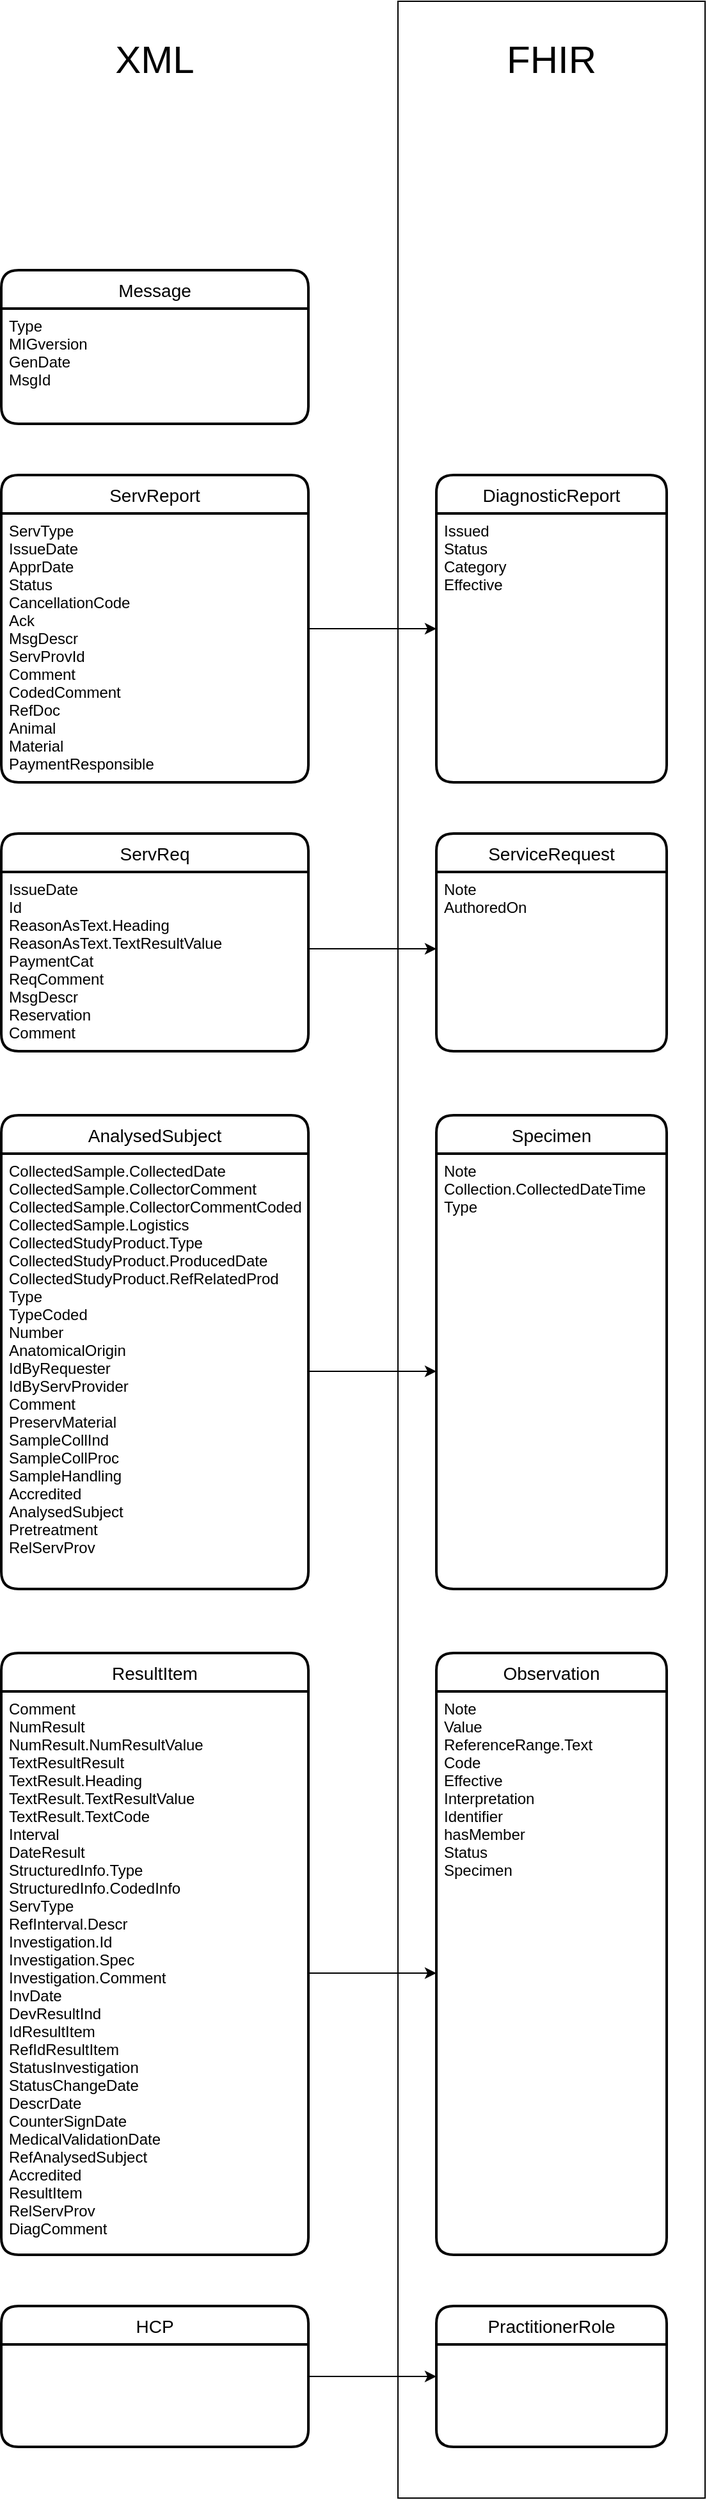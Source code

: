 <mxfile version="20.5.1" type="device"><diagram id="id2boLK0hMv_GEmuPS7W" name="Page-1"><mxGraphModel dx="1375" dy="954" grid="1" gridSize="10" guides="1" tooltips="1" connect="1" arrows="1" fold="1" page="1" pageScale="1" pageWidth="850" pageHeight="1100" math="0" shadow="0"><root><mxCell id="0"/><mxCell id="1" parent="0"/><mxCell id="UEgMSobcwQW55FtphJPj-35" value="" style="rounded=0;whiteSpace=wrap;html=1;fontSize=30;strokeWidth=1;" parent="1" vertex="1"><mxGeometry x="470" y="50" width="240" height="1950" as="geometry"/></mxCell><mxCell id="UEgMSobcwQW55FtphJPj-1" value="Message" style="swimlane;childLayout=stackLayout;horizontal=1;startSize=30;horizontalStack=0;rounded=1;fontSize=14;fontStyle=0;strokeWidth=2;resizeParent=0;resizeLast=1;shadow=0;dashed=0;align=center;" parent="1" vertex="1"><mxGeometry x="160" y="260" width="240" height="120" as="geometry"/></mxCell><mxCell id="UEgMSobcwQW55FtphJPj-2" value="Type&#10;MIGversion&#10;GenDate&#10;MsgId    " style="align=left;strokeColor=none;fillColor=none;spacingLeft=4;fontSize=12;verticalAlign=top;resizable=0;rotatable=0;part=1;" parent="UEgMSobcwQW55FtphJPj-1" vertex="1"><mxGeometry y="30" width="240" height="90" as="geometry"/></mxCell><mxCell id="UEgMSobcwQW55FtphJPj-3" value="ServReport" style="swimlane;childLayout=stackLayout;horizontal=1;startSize=30;horizontalStack=0;rounded=1;fontSize=14;fontStyle=0;strokeWidth=2;resizeParent=0;resizeLast=1;shadow=0;dashed=0;align=center;" parent="1" vertex="1"><mxGeometry x="160" y="420" width="240" height="240" as="geometry"/></mxCell><mxCell id="UEgMSobcwQW55FtphJPj-4" value="ServType&#10;IssueDate&#10;ApprDate&#10;Status&#10;CancellationCode&#10;Ack&#10;MsgDescr&#10;ServProvId&#10;Comment&#10;CodedComment&#10;RefDoc&#10;Animal&#10;Material&#10;PaymentResponsible" style="align=left;strokeColor=none;fillColor=none;spacingLeft=4;fontSize=12;verticalAlign=top;resizable=0;rotatable=0;part=1;" parent="UEgMSobcwQW55FtphJPj-3" vertex="1"><mxGeometry y="30" width="240" height="210" as="geometry"/></mxCell><mxCell id="UEgMSobcwQW55FtphJPj-5" value="DiagnosticReport" style="swimlane;childLayout=stackLayout;horizontal=1;startSize=30;horizontalStack=0;rounded=1;fontSize=14;fontStyle=0;strokeWidth=2;resizeParent=0;resizeLast=1;shadow=0;dashed=0;align=center;" parent="1" vertex="1"><mxGeometry x="500" y="420" width="180" height="240" as="geometry"/></mxCell><mxCell id="UEgMSobcwQW55FtphJPj-6" value="Issued&#10;Status&#10;Category&#10;Effective&#10;" style="align=left;strokeColor=none;fillColor=none;spacingLeft=4;fontSize=12;verticalAlign=top;resizable=0;rotatable=0;part=1;" parent="UEgMSobcwQW55FtphJPj-5" vertex="1"><mxGeometry y="30" width="180" height="210" as="geometry"/></mxCell><mxCell id="UEgMSobcwQW55FtphJPj-8" value="ServReq" style="swimlane;childLayout=stackLayout;horizontal=1;startSize=30;horizontalStack=0;rounded=1;fontSize=14;fontStyle=0;strokeWidth=2;resizeParent=0;resizeLast=1;shadow=0;dashed=0;align=center;" parent="1" vertex="1"><mxGeometry x="160" y="700" width="240" height="170" as="geometry"/></mxCell><mxCell id="UEgMSobcwQW55FtphJPj-9" value="IssueDate &#10;Id&#10;ReasonAsText.Heading &#10;ReasonAsText.TextResultValue &#10;PaymentCat &#10;ReqComment &#10;MsgDescr &#10;Reservation&#10;Comment " style="align=left;strokeColor=none;fillColor=none;spacingLeft=4;fontSize=12;verticalAlign=top;resizable=0;rotatable=0;part=1;" parent="UEgMSobcwQW55FtphJPj-8" vertex="1"><mxGeometry y="30" width="240" height="140" as="geometry"/></mxCell><mxCell id="UEgMSobcwQW55FtphJPj-12" value="ServiceRequest" style="swimlane;childLayout=stackLayout;horizontal=1;startSize=30;horizontalStack=0;rounded=1;fontSize=14;fontStyle=0;strokeWidth=2;resizeParent=0;resizeLast=1;shadow=0;dashed=0;align=center;" parent="1" vertex="1"><mxGeometry x="500" y="700" width="180" height="170" as="geometry"/></mxCell><mxCell id="UEgMSobcwQW55FtphJPj-13" value="Note&#10;AuthoredOn&#10;" style="align=left;strokeColor=none;fillColor=none;spacingLeft=4;fontSize=12;verticalAlign=top;resizable=0;rotatable=0;part=1;" parent="UEgMSobcwQW55FtphJPj-12" vertex="1"><mxGeometry y="30" width="180" height="140" as="geometry"/></mxCell><mxCell id="UEgMSobcwQW55FtphJPj-19" value="AnalysedSubject" style="swimlane;childLayout=stackLayout;horizontal=1;startSize=30;horizontalStack=0;rounded=1;fontSize=14;fontStyle=0;strokeWidth=2;resizeParent=0;resizeLast=1;shadow=0;dashed=0;align=center;" parent="1" vertex="1"><mxGeometry x="160" y="920" width="240" height="370" as="geometry"/></mxCell><mxCell id="UEgMSobcwQW55FtphJPj-20" value="CollectedSample.CollectedDate&#10;CollectedSample.CollectorComment&#10;CollectedSample.CollectorCommentCoded&#10;CollectedSample.Logistics&#10;CollectedStudyProduct.Type&#10;CollectedStudyProduct.ProducedDate&#10;CollectedStudyProduct.RefRelatedProd&#10;Type&#10;TypeCoded&#10;Number&#10;AnatomicalOrigin&#10;IdByRequester&#10;IdByServProvider&#10;Comment&#10;PreservMaterial&#10;SampleCollInd&#10;SampleCollProc&#10;SampleHandling&#10;Accredited&#10;AnalysedSubject&#10;Pretreatment&#10;RelServProv" style="align=left;strokeColor=none;fillColor=none;spacingLeft=4;fontSize=12;verticalAlign=top;resizable=0;rotatable=0;part=1;" parent="UEgMSobcwQW55FtphJPj-19" vertex="1"><mxGeometry y="30" width="240" height="340" as="geometry"/></mxCell><mxCell id="UEgMSobcwQW55FtphJPj-21" value="Specimen" style="swimlane;childLayout=stackLayout;horizontal=1;startSize=30;horizontalStack=0;rounded=1;fontSize=14;fontStyle=0;strokeWidth=2;resizeParent=0;resizeLast=1;shadow=0;dashed=0;align=center;" parent="1" vertex="1"><mxGeometry x="500" y="920" width="180" height="370" as="geometry"/></mxCell><mxCell id="UEgMSobcwQW55FtphJPj-22" value="Note&#10;Collection.CollectedDateTime&#10;Type&#10;" style="align=left;strokeColor=none;fillColor=none;spacingLeft=4;fontSize=12;verticalAlign=top;resizable=0;rotatable=0;part=1;" parent="UEgMSobcwQW55FtphJPj-21" vertex="1"><mxGeometry y="30" width="180" height="340" as="geometry"/></mxCell><mxCell id="UEgMSobcwQW55FtphJPj-23" value="ResultItem" style="swimlane;childLayout=stackLayout;horizontal=1;startSize=30;horizontalStack=0;rounded=1;fontSize=14;fontStyle=0;strokeWidth=2;resizeParent=0;resizeLast=1;shadow=0;dashed=0;align=center;" parent="1" vertex="1"><mxGeometry x="160" y="1340" width="240" height="470" as="geometry"/></mxCell><mxCell id="UEgMSobcwQW55FtphJPj-24" value="Comment&#10;NumResult&#10;NumResult.NumResultValue&#10;TextResultResult&#10;TextResult.Heading&#10;TextResult.TextResultValue&#10;TextResult.TextCode&#10;Interval&#10;DateResult&#10;StructuredInfo.Type&#10;StructuredInfo.CodedInfo&#10;ServType&#10;RefInterval.Descr&#10;Investigation.Id&#10;Investigation.Spec&#10;Investigation.Comment&#10;InvDate&#10;DevResultInd&#10;IdResultItem&#10;RefIdResultItem&#10;StatusInvestigation&#10;StatusChangeDate&#10;DescrDate&#10;CounterSignDate&#10;MedicalValidationDate&#10;RefAnalysedSubject&#10;Accredited&#10;ResultItem&#10;RelServProv&#10;DiagComment" style="align=left;strokeColor=none;fillColor=none;spacingLeft=4;fontSize=12;verticalAlign=top;resizable=0;rotatable=0;part=1;" parent="UEgMSobcwQW55FtphJPj-23" vertex="1"><mxGeometry y="30" width="240" height="440" as="geometry"/></mxCell><mxCell id="UEgMSobcwQW55FtphJPj-25" value="Observation" style="swimlane;childLayout=stackLayout;horizontal=1;startSize=30;horizontalStack=0;rounded=1;fontSize=14;fontStyle=0;strokeWidth=2;resizeParent=0;resizeLast=1;shadow=0;dashed=0;align=center;" parent="1" vertex="1"><mxGeometry x="500" y="1340" width="180" height="470" as="geometry"/></mxCell><mxCell id="UEgMSobcwQW55FtphJPj-26" value="Note&#10;Value&#10;ReferenceRange.Text&#10;Code&#10;Effective&#10;Interpretation&#10;Identifier&#10;hasMember&#10;Status&#10;Specimen&#10;" style="align=left;strokeColor=none;fillColor=none;spacingLeft=4;fontSize=12;verticalAlign=top;resizable=0;rotatable=0;part=1;" parent="UEgMSobcwQW55FtphJPj-25" vertex="1"><mxGeometry y="30" width="180" height="440" as="geometry"/></mxCell><mxCell id="UEgMSobcwQW55FtphJPj-27" value="" style="endArrow=classic;html=1;rounded=0;entryX=0;entryY=0.5;entryDx=0;entryDy=0;" parent="1" target="UEgMSobcwQW55FtphJPj-5" edge="1"><mxGeometry width="50" height="50" relative="1" as="geometry"><mxPoint x="400" y="540" as="sourcePoint"/><mxPoint x="360" y="490" as="targetPoint"/></mxGeometry></mxCell><mxCell id="UEgMSobcwQW55FtphJPj-28" value="" style="endArrow=classic;html=1;rounded=0;" parent="1" edge="1"><mxGeometry width="50" height="50" relative="1" as="geometry"><mxPoint x="400" y="790" as="sourcePoint"/><mxPoint x="500" y="790" as="targetPoint"/></mxGeometry></mxCell><mxCell id="UEgMSobcwQW55FtphJPj-30" value="" style="endArrow=classic;html=1;rounded=0;entryX=0;entryY=0.5;entryDx=0;entryDy=0;" parent="1" edge="1" target="UEgMSobcwQW55FtphJPj-22"><mxGeometry width="50" height="50" relative="1" as="geometry"><mxPoint x="400" y="1120" as="sourcePoint"/><mxPoint x="500" y="1100" as="targetPoint"/></mxGeometry></mxCell><mxCell id="UEgMSobcwQW55FtphJPj-31" value="" style="endArrow=classic;html=1;rounded=0;entryX=0;entryY=0.5;entryDx=0;entryDy=0;exitX=1;exitY=0.5;exitDx=0;exitDy=0;" parent="1" edge="1" target="UEgMSobcwQW55FtphJPj-26" source="UEgMSobcwQW55FtphJPj-24"><mxGeometry width="50" height="50" relative="1" as="geometry"><mxPoint x="400" y="1740" as="sourcePoint"/><mxPoint x="500" y="1740" as="targetPoint"/></mxGeometry></mxCell><mxCell id="UEgMSobcwQW55FtphJPj-32" value="XML" style="text;html=1;strokeColor=none;fillColor=none;align=center;verticalAlign=middle;whiteSpace=wrap;rounded=0;strokeWidth=1;fontSize=30;" parent="1" vertex="1"><mxGeometry x="250" y="80" width="60" height="30" as="geometry"/></mxCell><mxCell id="UEgMSobcwQW55FtphJPj-34" value="FHIR" style="text;html=1;strokeColor=none;fillColor=none;align=center;verticalAlign=middle;whiteSpace=wrap;rounded=0;fontSize=30;" parent="1" vertex="1"><mxGeometry x="560" y="80" width="60" height="30" as="geometry"/></mxCell><mxCell id="M9ZjZ2wXM4tt2RRnvjTR-2" value="HCP" style="swimlane;childLayout=stackLayout;horizontal=1;startSize=30;horizontalStack=0;rounded=1;fontSize=14;fontStyle=0;strokeWidth=2;resizeParent=0;resizeLast=1;shadow=0;dashed=0;align=center;" vertex="1" parent="1"><mxGeometry x="160" y="1850" width="240" height="110" as="geometry"/></mxCell><mxCell id="M9ZjZ2wXM4tt2RRnvjTR-4" value="PractitionerRole" style="swimlane;childLayout=stackLayout;horizontal=1;startSize=30;horizontalStack=0;rounded=1;fontSize=14;fontStyle=0;strokeWidth=2;resizeParent=0;resizeLast=1;shadow=0;dashed=0;align=center;" vertex="1" parent="1"><mxGeometry x="500" y="1850" width="180" height="110" as="geometry"/></mxCell><mxCell id="M9ZjZ2wXM4tt2RRnvjTR-8" value="" style="endArrow=classic;html=1;rounded=0;entryX=0;entryY=0.5;entryDx=0;entryDy=0;exitX=1;exitY=0.5;exitDx=0;exitDy=0;" edge="1" parent="1" source="M9ZjZ2wXM4tt2RRnvjTR-2" target="M9ZjZ2wXM4tt2RRnvjTR-4"><mxGeometry width="50" height="50" relative="1" as="geometry"><mxPoint x="410" y="1600" as="sourcePoint"/><mxPoint x="510" y="1600" as="targetPoint"/></mxGeometry></mxCell></root></mxGraphModel></diagram></mxfile>